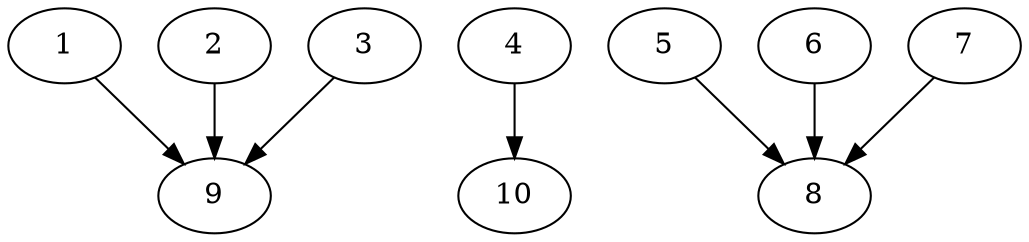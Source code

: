 // DAG automatically generated by daggen at Thu Oct  3 13:58:04 2019
// ./daggen --dot -n 10 --ccr 0.4 --fat 0.9 --regular 0.5 --density 0.6 --mindata 5242880 --maxdata 52428800 
digraph G {
  1 [size="82631680", alpha="0.12", expect_size="33052672"] 
  1 -> 9 [size ="33052672"]
  2 [size="96970240", alpha="0.08", expect_size="38788096"] 
  2 -> 9 [size ="38788096"]
  3 [size="84454400", alpha="0.11", expect_size="33781760"] 
  3 -> 9 [size ="33781760"]
  4 [size="25602560", alpha="0.08", expect_size="10241024"] 
  4 -> 10 [size ="10241024"]
  5 [size="129735680", alpha="0.04", expect_size="51894272"] 
  5 -> 8 [size ="51894272"]
  6 [size="39994880", alpha="0.04", expect_size="15997952"] 
  6 -> 8 [size ="15997952"]
  7 [size="39531520", alpha="0.10", expect_size="15812608"] 
  7 -> 8 [size ="15812608"]
  8 [size="73556480", alpha="0.07", expect_size="29422592"] 
  9 [size="27440640", alpha="0.12", expect_size="10976256"] 
  10 [size="60615680", alpha="0.05", expect_size="24246272"] 
}
